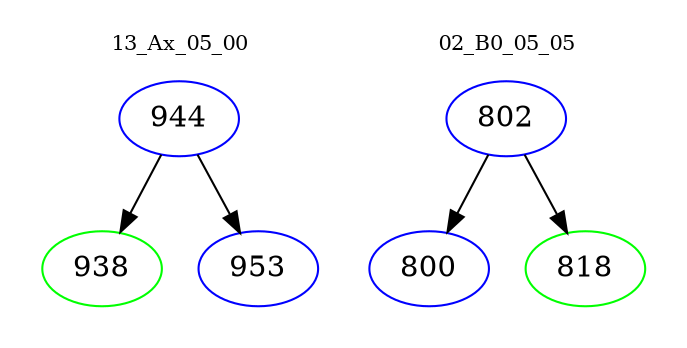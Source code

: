 digraph{
subgraph cluster_0 {
color = white
label = "13_Ax_05_00";
fontsize=10;
T0_944 [label="944", color="blue"]
T0_944 -> T0_938 [color="black"]
T0_938 [label="938", color="green"]
T0_944 -> T0_953 [color="black"]
T0_953 [label="953", color="blue"]
}
subgraph cluster_1 {
color = white
label = "02_B0_05_05";
fontsize=10;
T1_802 [label="802", color="blue"]
T1_802 -> T1_800 [color="black"]
T1_800 [label="800", color="blue"]
T1_802 -> T1_818 [color="black"]
T1_818 [label="818", color="green"]
}
}
